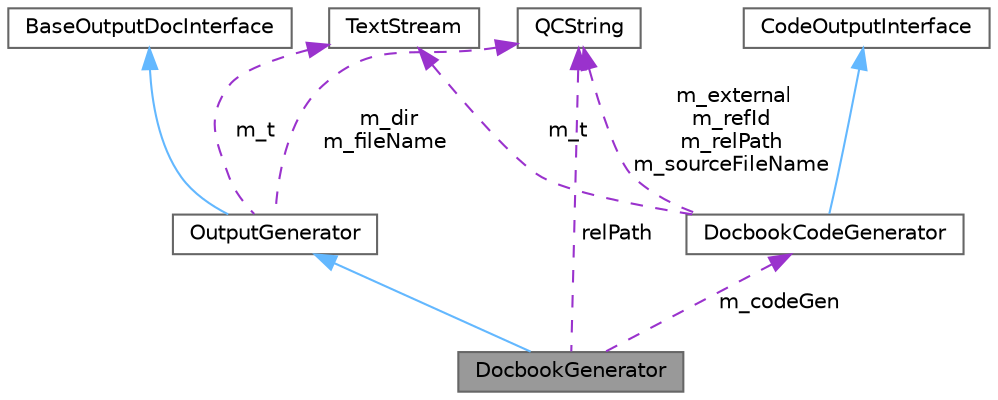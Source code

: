digraph "DocbookGenerator"
{
 // INTERACTIVE_SVG=YES
 // LATEX_PDF_SIZE
  bgcolor="transparent";
  edge [fontname=Helvetica,fontsize=10,labelfontname=Helvetica,labelfontsize=10];
  node [fontname=Helvetica,fontsize=10,shape=box,height=0.2,width=0.4];
  Node1 [label="DocbookGenerator",height=0.2,width=0.4,color="gray40", fillcolor="grey60", style="filled", fontcolor="black",tooltip=" "];
  Node2 -> Node1 [dir="back",color="steelblue1",style="solid"];
  Node2 [label="OutputGenerator",height=0.2,width=0.4,color="gray40", fillcolor="white", style="filled",URL="$d3/d8e/class_output_generator.html",tooltip="Abstract output generator."];
  Node3 -> Node2 [dir="back",color="steelblue1",style="solid"];
  Node3 [label="BaseOutputDocInterface",height=0.2,width=0.4,color="gray40", fillcolor="white", style="filled",URL="$df/d27/class_base_output_doc_interface.html",tooltip="Base Interface used for generating output outside of the comment blocks."];
  Node4 -> Node2 [dir="back",color="darkorchid3",style="dashed",label=" m_t" ];
  Node4 [label="TextStream",height=0.2,width=0.4,color="gray40", fillcolor="white", style="filled",URL="$d3/d30/class_text_stream.html",tooltip="Text streaming class that buffers data."];
  Node5 -> Node2 [dir="back",color="darkorchid3",style="dashed",label=" m_dir\nm_fileName" ];
  Node5 [label="QCString",height=0.2,width=0.4,color="gray40", fillcolor="white", style="filled",URL="$d9/d45/class_q_c_string.html",tooltip="This is an alternative implementation of QCString."];
  Node5 -> Node1 [dir="back",color="darkorchid3",style="dashed",label=" relPath" ];
  Node6 -> Node1 [dir="back",color="darkorchid3",style="dashed",label=" m_codeGen" ];
  Node6 [label="DocbookCodeGenerator",height=0.2,width=0.4,color="gray40", fillcolor="white", style="filled",URL="$d7/d80/class_docbook_code_generator.html",tooltip=" "];
  Node7 -> Node6 [dir="back",color="steelblue1",style="solid"];
  Node7 [label="CodeOutputInterface",height=0.2,width=0.4,color="gray40", fillcolor="white", style="filled",URL="$d5/d9c/class_code_output_interface.html",tooltip="Output interface for code parser."];
  Node4 -> Node6 [dir="back",color="darkorchid3",style="dashed",label=" m_t" ];
  Node5 -> Node6 [dir="back",color="darkorchid3",style="dashed",label=" m_external\nm_refId\nm_relPath\nm_sourceFileName" ];
}
